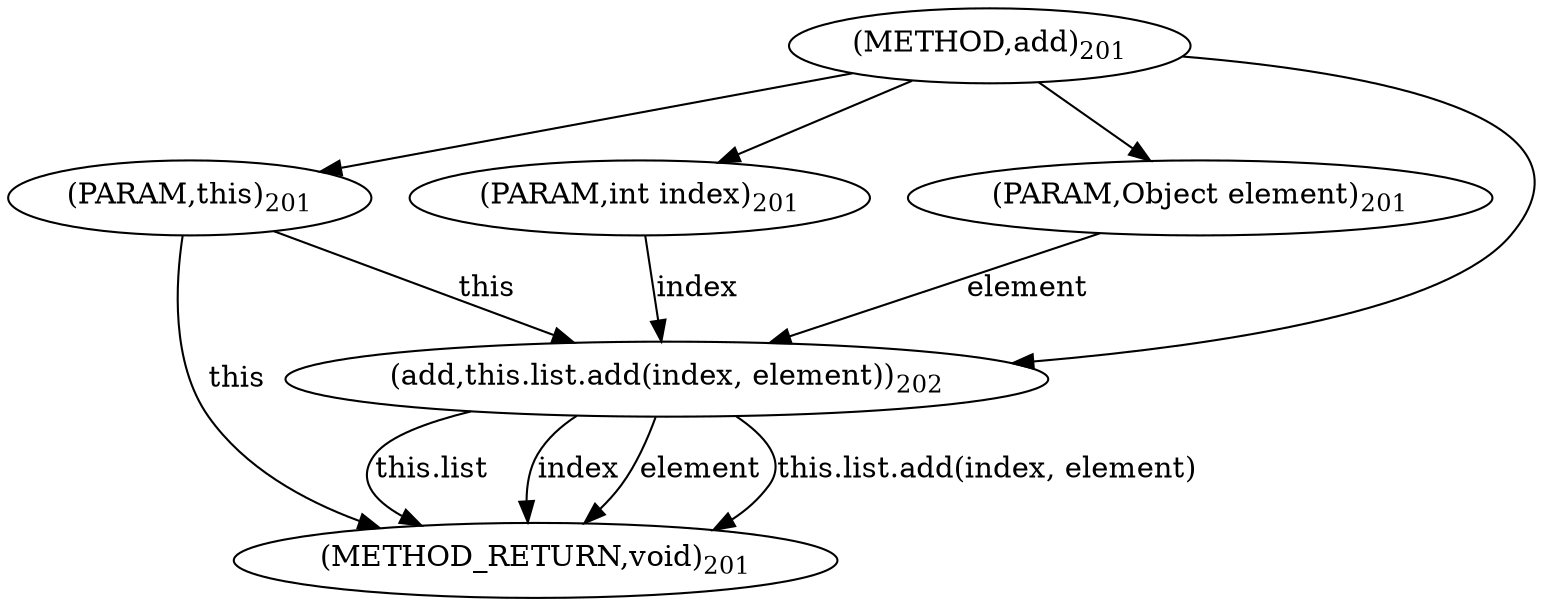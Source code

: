 digraph "add" {  
"625" [label = <(METHOD,add)<SUB>201</SUB>> ]
"638" [label = <(METHOD_RETURN,void)<SUB>201</SUB>> ]
"626" [label = <(PARAM,this)<SUB>201</SUB>> ]
"627" [label = <(PARAM,int index)<SUB>201</SUB>> ]
"628" [label = <(PARAM,Object element)<SUB>201</SUB>> ]
"630" [label = <(add,this.list.add(index, element))<SUB>202</SUB>> ]
"630" [label = <(add,this.list.add(index, element))<SUB>202</SUB>> ]
"630" [label = <(add,this.list.add(index, element))<SUB>202</SUB>> ]
"630" [label = <(add,this.list.add(index, element))<SUB>202</SUB>> ]
  "626" -> "638"  [ label = "this"] 
  "630" -> "638"  [ label = "this.list"] 
  "630" -> "638"  [ label = "index"] 
  "630" -> "638"  [ label = "element"] 
  "630" -> "638"  [ label = "this.list.add(index, element)"] 
  "625" -> "626" 
  "625" -> "627" 
  "625" -> "628" 
  "626" -> "630"  [ label = "this"] 
  "627" -> "630"  [ label = "index"] 
  "625" -> "630" 
  "628" -> "630"  [ label = "element"] 
}
